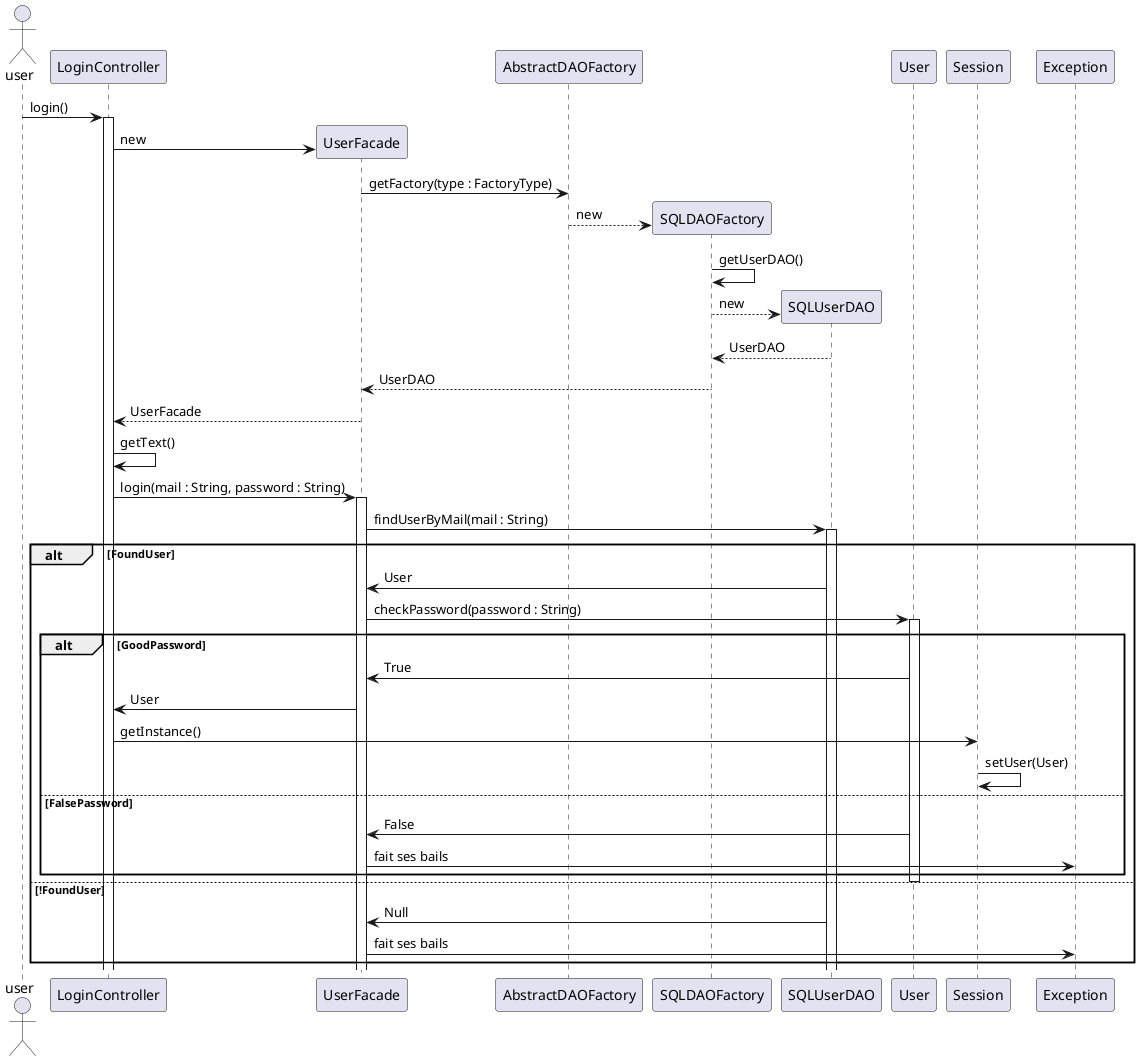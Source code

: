 @startuml

actor user
participant "LoginController" as loginCont
user -> loginCont : login()
activate loginCont
create UserFacade
loginCont -> UserFacade  : new
UserFacade -> AbstractDAOFactory : getFactory(type : FactoryType)
create SQLDAOFactory
AbstractDAOFactory --> SQLDAOFactory : new
SQLDAOFactory -> SQLDAOFactory : getUserDAO()
create SQLUserDAO
SQLDAOFactory --> SQLUserDAO : new
SQLUserDAO --> SQLDAOFactory : UserDAO
SQLDAOFactory --> UserFacade : UserDAO

UserFacade --> loginCont : UserFacade
loginCont -> loginCont : getText()
loginCont -> UserFacade : login(mail : String, password : String)
activate UserFacade
UserFacade -> SQLUserDAO : findUserByMail(mail : String)
activate SQLUserDAO
alt FoundUser
SQLUserDAO -> UserFacade : User
UserFacade -> User : checkPassword(password : String)
activate User
alt GoodPassword
User -> UserFacade : True
UserFacade -> loginCont : User
loginCont -> Session : getInstance()
Session -> Session : setUser(User)
else FalsePassword
User -> UserFacade : False
UserFacade -> Exception : fait ses bails
end
deactivate User
else !FoundUser
SQLUserDAO -> UserFacade : Null
UserFacade -> Exception : fait ses bails
end

'a finir : mettre la base de données et sql connection

@enduml